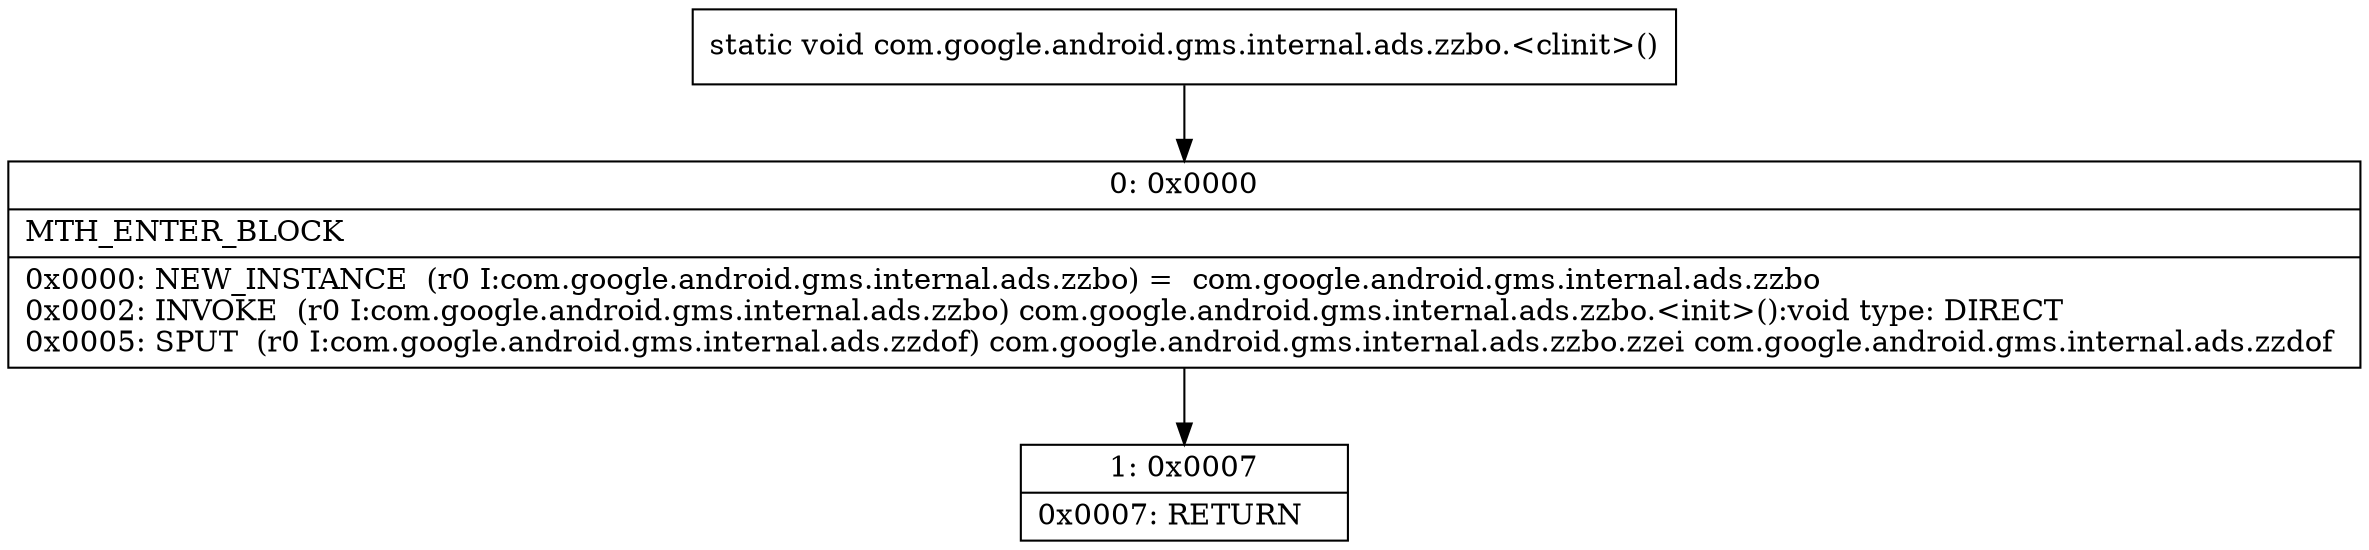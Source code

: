 digraph "CFG forcom.google.android.gms.internal.ads.zzbo.\<clinit\>()V" {
Node_0 [shape=record,label="{0\:\ 0x0000|MTH_ENTER_BLOCK\l|0x0000: NEW_INSTANCE  (r0 I:com.google.android.gms.internal.ads.zzbo) =  com.google.android.gms.internal.ads.zzbo \l0x0002: INVOKE  (r0 I:com.google.android.gms.internal.ads.zzbo) com.google.android.gms.internal.ads.zzbo.\<init\>():void type: DIRECT \l0x0005: SPUT  (r0 I:com.google.android.gms.internal.ads.zzdof) com.google.android.gms.internal.ads.zzbo.zzei com.google.android.gms.internal.ads.zzdof \l}"];
Node_1 [shape=record,label="{1\:\ 0x0007|0x0007: RETURN   \l}"];
MethodNode[shape=record,label="{static void com.google.android.gms.internal.ads.zzbo.\<clinit\>() }"];
MethodNode -> Node_0;
Node_0 -> Node_1;
}

